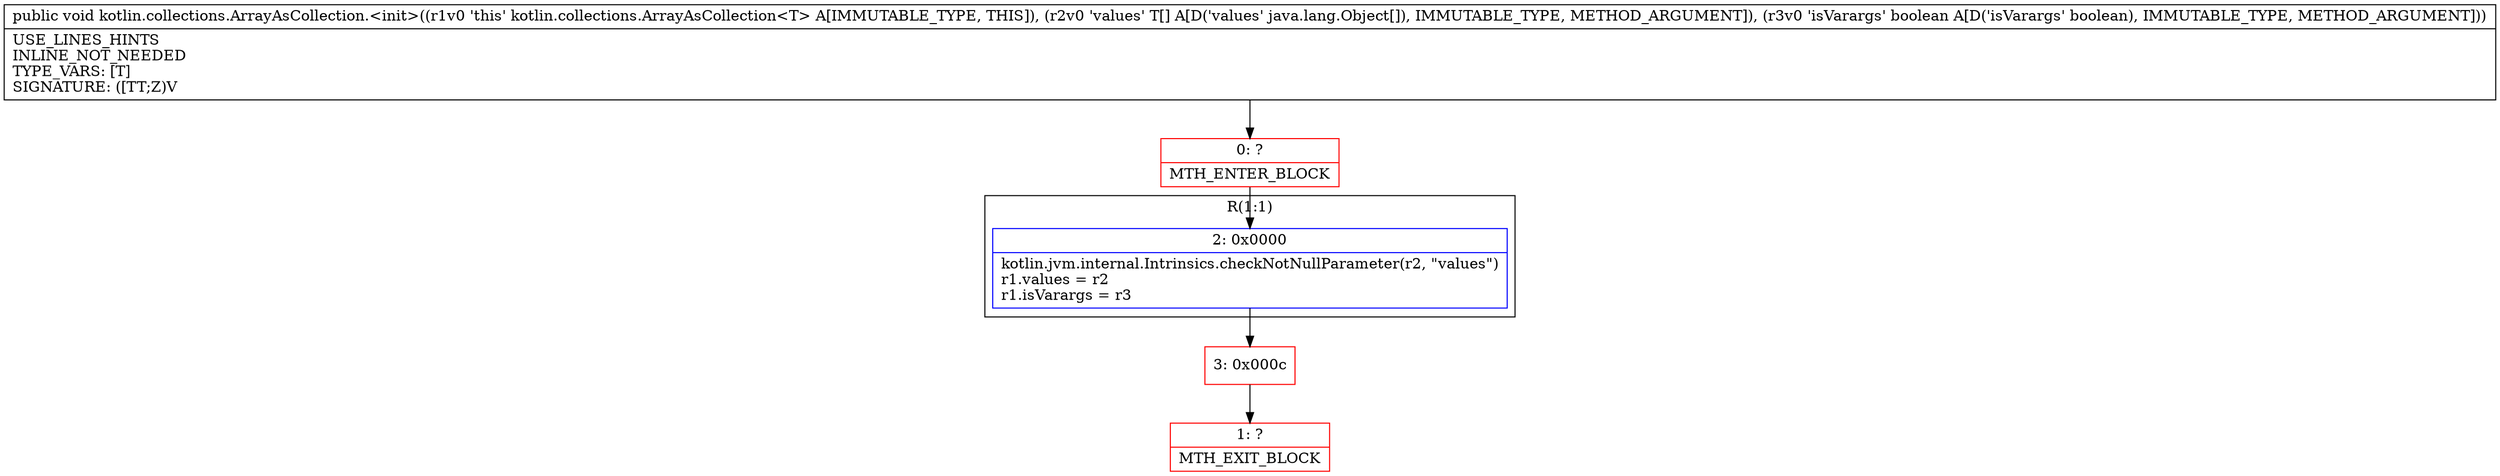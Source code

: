 digraph "CFG forkotlin.collections.ArrayAsCollection.\<init\>([Ljava\/lang\/Object;Z)V" {
subgraph cluster_Region_275138931 {
label = "R(1:1)";
node [shape=record,color=blue];
Node_2 [shape=record,label="{2\:\ 0x0000|kotlin.jvm.internal.Intrinsics.checkNotNullParameter(r2, \"values\")\lr1.values = r2\lr1.isVarargs = r3\l}"];
}
Node_0 [shape=record,color=red,label="{0\:\ ?|MTH_ENTER_BLOCK\l}"];
Node_3 [shape=record,color=red,label="{3\:\ 0x000c}"];
Node_1 [shape=record,color=red,label="{1\:\ ?|MTH_EXIT_BLOCK\l}"];
MethodNode[shape=record,label="{public void kotlin.collections.ArrayAsCollection.\<init\>((r1v0 'this' kotlin.collections.ArrayAsCollection\<T\> A[IMMUTABLE_TYPE, THIS]), (r2v0 'values' T[] A[D('values' java.lang.Object[]), IMMUTABLE_TYPE, METHOD_ARGUMENT]), (r3v0 'isVarargs' boolean A[D('isVarargs' boolean), IMMUTABLE_TYPE, METHOD_ARGUMENT]))  | USE_LINES_HINTS\lINLINE_NOT_NEEDED\lTYPE_VARS: [T]\lSIGNATURE: ([TT;Z)V\l}"];
MethodNode -> Node_0;Node_2 -> Node_3;
Node_0 -> Node_2;
Node_3 -> Node_1;
}

